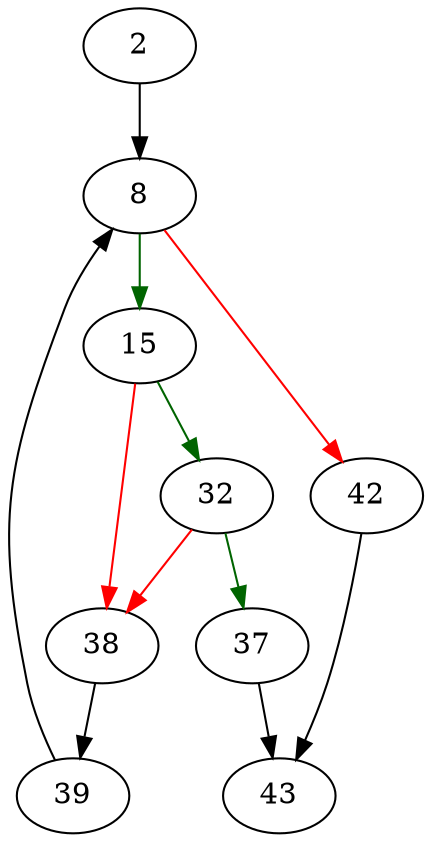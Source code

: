 strict digraph "collationMatch" {
	// Node definitions.
	2 [entry=true];
	8;
	15;
	42;
	32;
	38;
	37;
	43;
	39;

	// Edge definitions.
	2 -> 8;
	8 -> 15 [
		color=darkgreen
		cond=true
	];
	8 -> 42 [
		color=red
		cond=false
	];
	15 -> 32 [
		color=darkgreen
		cond=true
	];
	15 -> 38 [
		color=red
		cond=false
	];
	42 -> 43;
	32 -> 38 [
		color=red
		cond=false
	];
	32 -> 37 [
		color=darkgreen
		cond=true
	];
	38 -> 39;
	37 -> 43;
	39 -> 8;
}